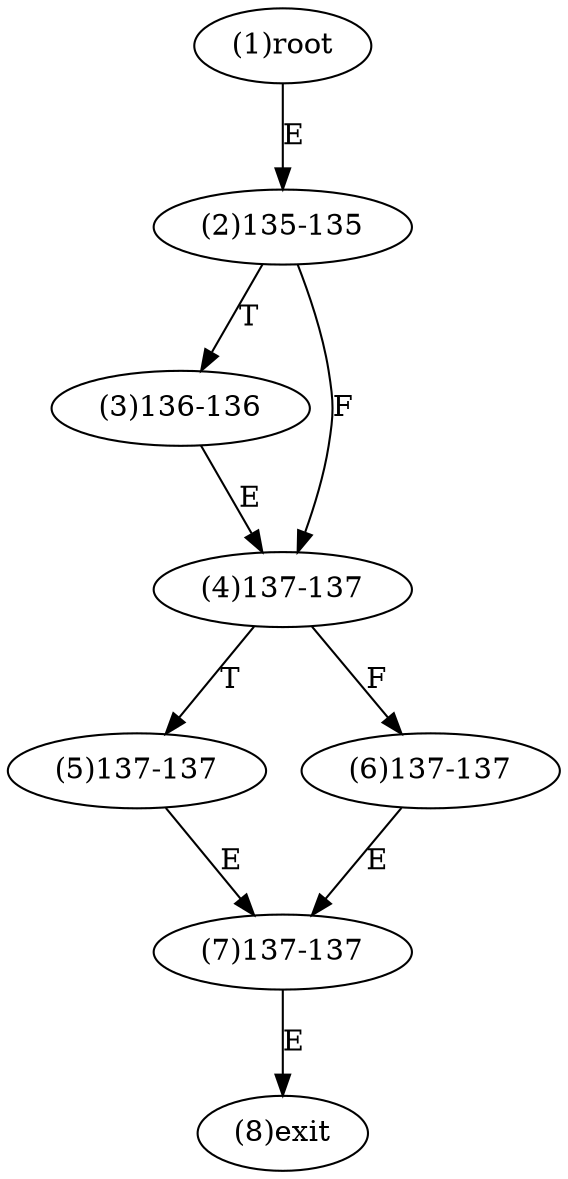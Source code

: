 digraph "" { 
1[ label="(1)root"];
2[ label="(2)135-135"];
3[ label="(3)136-136"];
4[ label="(4)137-137"];
5[ label="(5)137-137"];
6[ label="(6)137-137"];
7[ label="(7)137-137"];
8[ label="(8)exit"];
1->2[ label="E"];
2->4[ label="F"];
2->3[ label="T"];
3->4[ label="E"];
4->6[ label="F"];
4->5[ label="T"];
5->7[ label="E"];
6->7[ label="E"];
7->8[ label="E"];
}